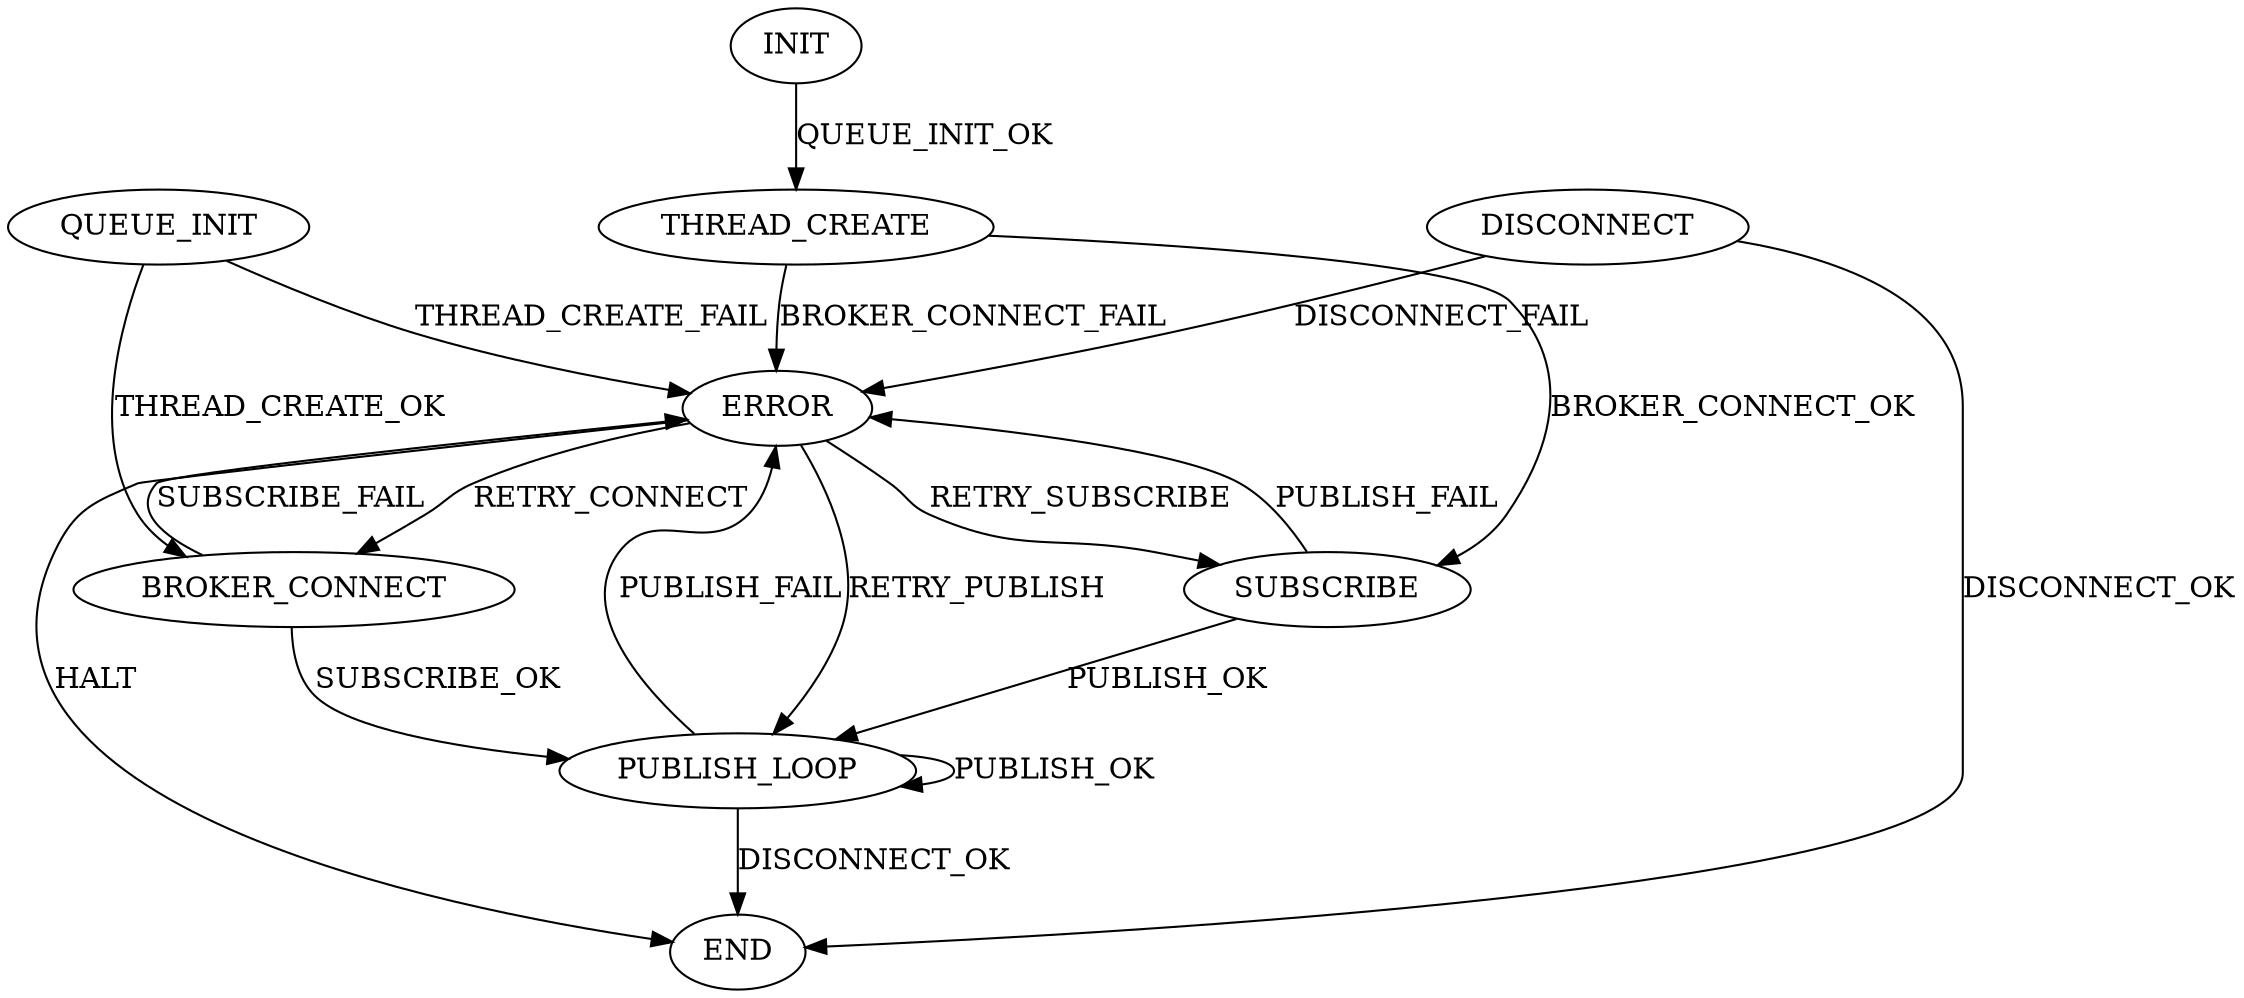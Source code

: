 // FSM
digraph {
	INIT [label=INIT]
	INIT -> THREAD_CREATE [label=QUEUE_INIT_OK]
	QUEUE_INIT [label=QUEUE_INIT]
	QUEUE_INIT -> BROKER_CONNECT [label=THREAD_CREATE_OK]
	QUEUE_INIT -> ERROR [label=THREAD_CREATE_FAIL]
	THREAD_CREATE [label=THREAD_CREATE]
	THREAD_CREATE -> SUBSCRIBE [label=BROKER_CONNECT_OK]
	THREAD_CREATE -> ERROR [label=BROKER_CONNECT_FAIL]
	BROKER_CONNECT [label=BROKER_CONNECT]
	BROKER_CONNECT -> PUBLISH_LOOP [label=SUBSCRIBE_OK]
	BROKER_CONNECT -> ERROR [label=SUBSCRIBE_FAIL]
	SUBSCRIBE [label=SUBSCRIBE]
	SUBSCRIBE -> PUBLISH_LOOP [label=PUBLISH_OK]
	SUBSCRIBE -> ERROR [label=PUBLISH_FAIL]
	PUBLISH_LOOP [label=PUBLISH_LOOP]
	PUBLISH_LOOP -> PUBLISH_LOOP [label=PUBLISH_OK]
	PUBLISH_LOOP -> ERROR [label=PUBLISH_FAIL]
	PUBLISH_LOOP -> END [label=DISCONNECT_OK]
	ERROR [label=ERROR]
	ERROR -> BROKER_CONNECT [label=RETRY_CONNECT]
	ERROR -> SUBSCRIBE [label=RETRY_SUBSCRIBE]
	ERROR -> PUBLISH_LOOP [label=RETRY_PUBLISH]
	ERROR -> END [label=HALT]
	DISCONNECT [label=DISCONNECT]
	DISCONNECT -> END [label=DISCONNECT_OK]
	DISCONNECT -> ERROR [label=DISCONNECT_FAIL]
	END [label=END]
}
